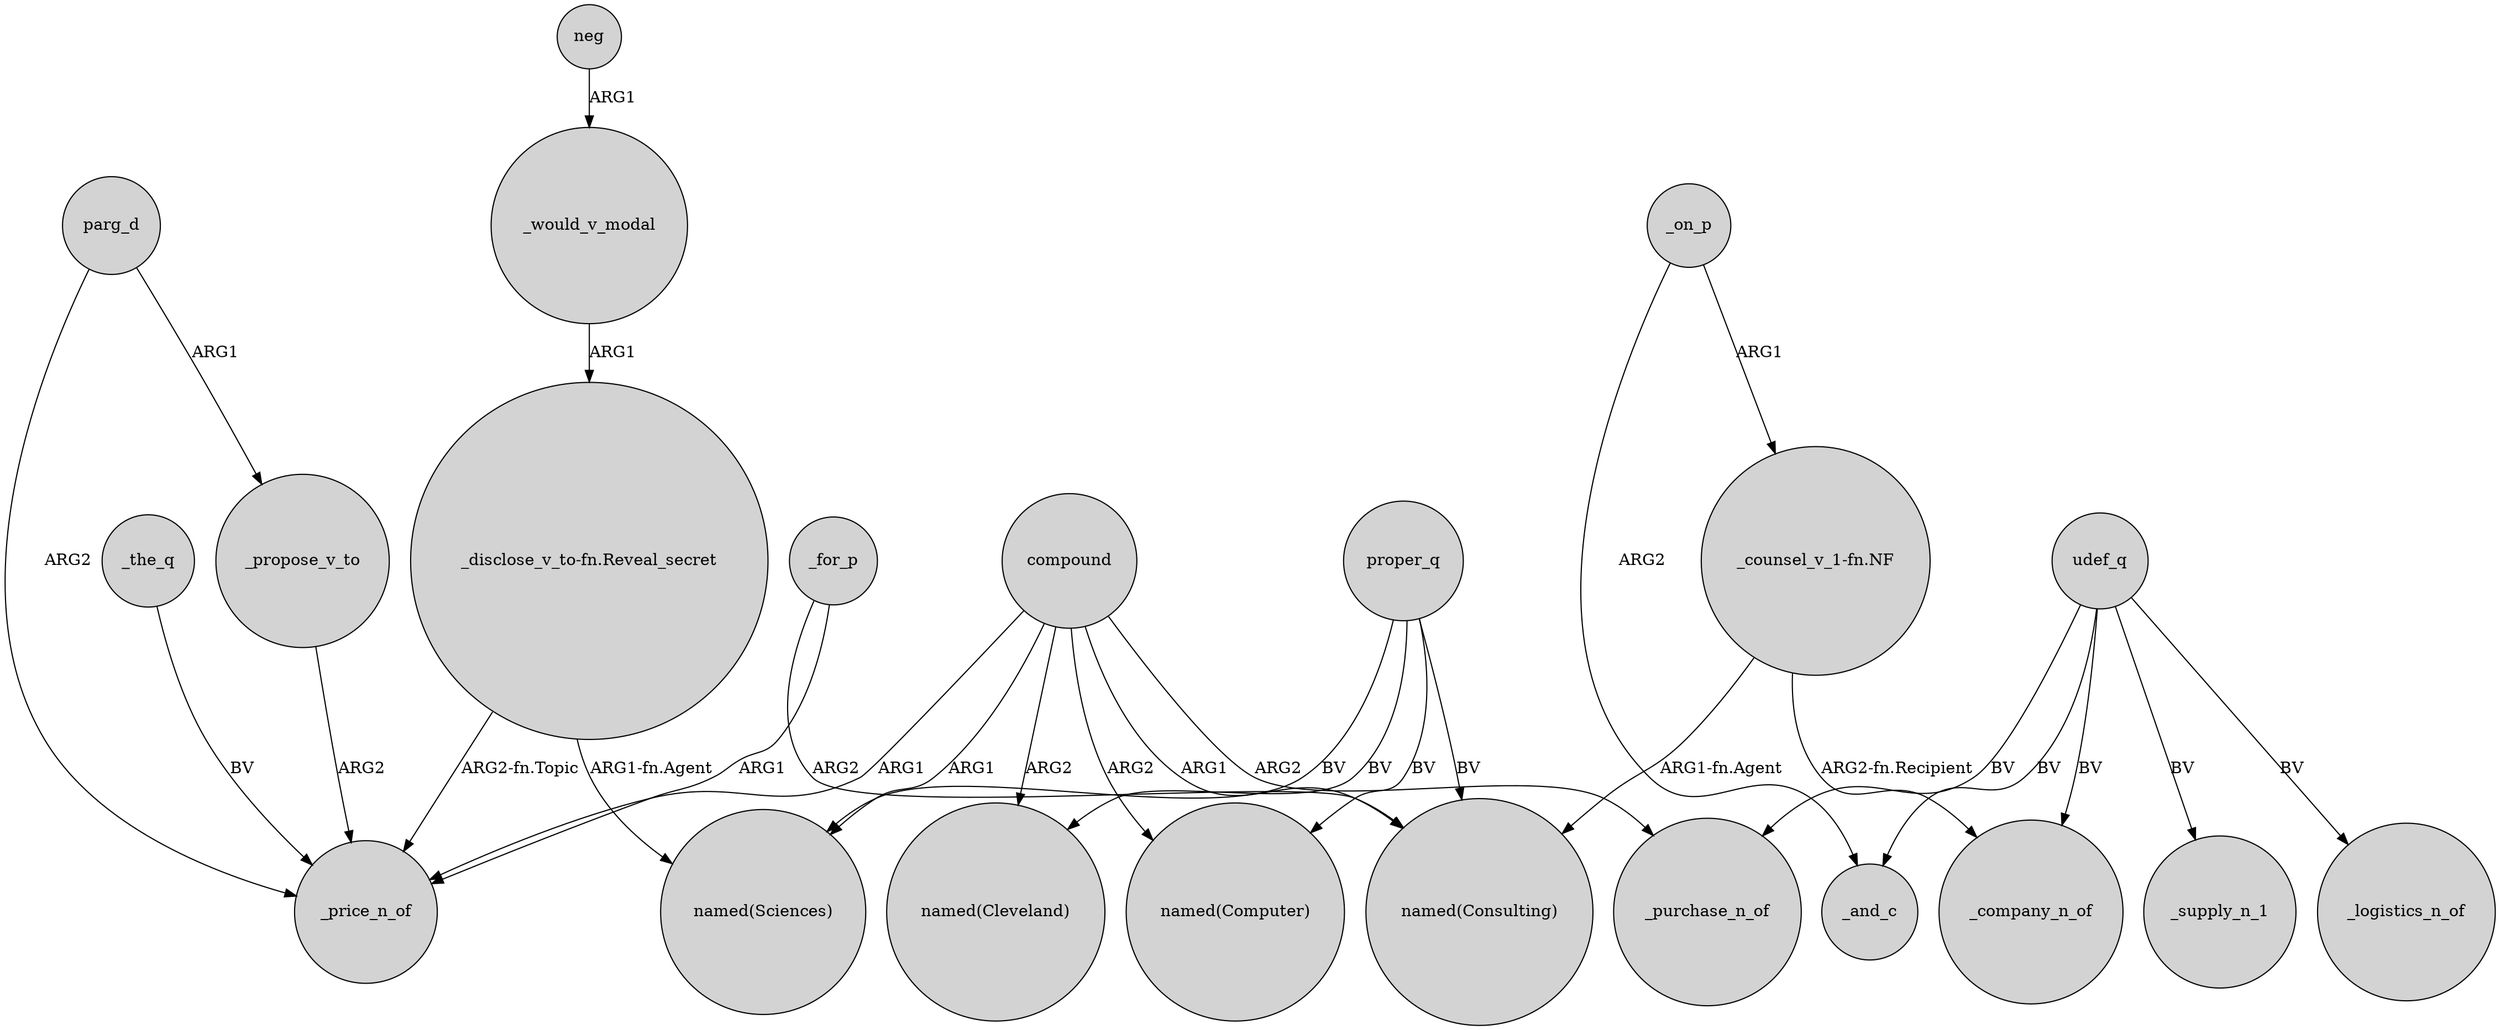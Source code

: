 digraph {
	node [shape=circle style=filled]
	parg_d -> _propose_v_to [label=ARG1]
	"_counsel_v_1-fn.NF" -> "named(Consulting)" [label="ARG1-fn.Agent"]
	neg -> _would_v_modal [label=ARG1]
	"_disclose_v_to-fn.Reveal_secret" -> _price_n_of [label="ARG2-fn.Topic"]
	_on_p -> "_counsel_v_1-fn.NF" [label=ARG1]
	proper_q -> "named(Sciences)" [label=BV]
	_the_q -> _price_n_of [label=BV]
	_for_p -> _price_n_of [label=ARG1]
	compound -> "named(Sciences)" [label=ARG1]
	udef_q -> _supply_n_1 [label=BV]
	_would_v_modal -> "_disclose_v_to-fn.Reveal_secret" [label=ARG1]
	"_disclose_v_to-fn.Reveal_secret" -> "named(Sciences)" [label="ARG1-fn.Agent"]
	udef_q -> _logistics_n_of [label=BV]
	_for_p -> "named(Consulting)" [label=ARG2]
	proper_q -> "named(Computer)" [label=BV]
	compound -> "named(Computer)" [label=ARG2]
	_on_p -> _and_c [label=ARG2]
	parg_d -> _price_n_of [label=ARG2]
	compound -> _purchase_n_of [label=ARG2]
	compound -> "named(Consulting)" [label=ARG1]
	"_counsel_v_1-fn.NF" -> _company_n_of [label="ARG2-fn.Recipient"]
	compound -> "named(Cleveland)" [label=ARG2]
	compound -> _price_n_of [label=ARG1]
	udef_q -> _company_n_of [label=BV]
	udef_q -> _and_c [label=BV]
	_propose_v_to -> _price_n_of [label=ARG2]
	proper_q -> "named(Cleveland)" [label=BV]
	proper_q -> "named(Consulting)" [label=BV]
	udef_q -> _purchase_n_of [label=BV]
}
